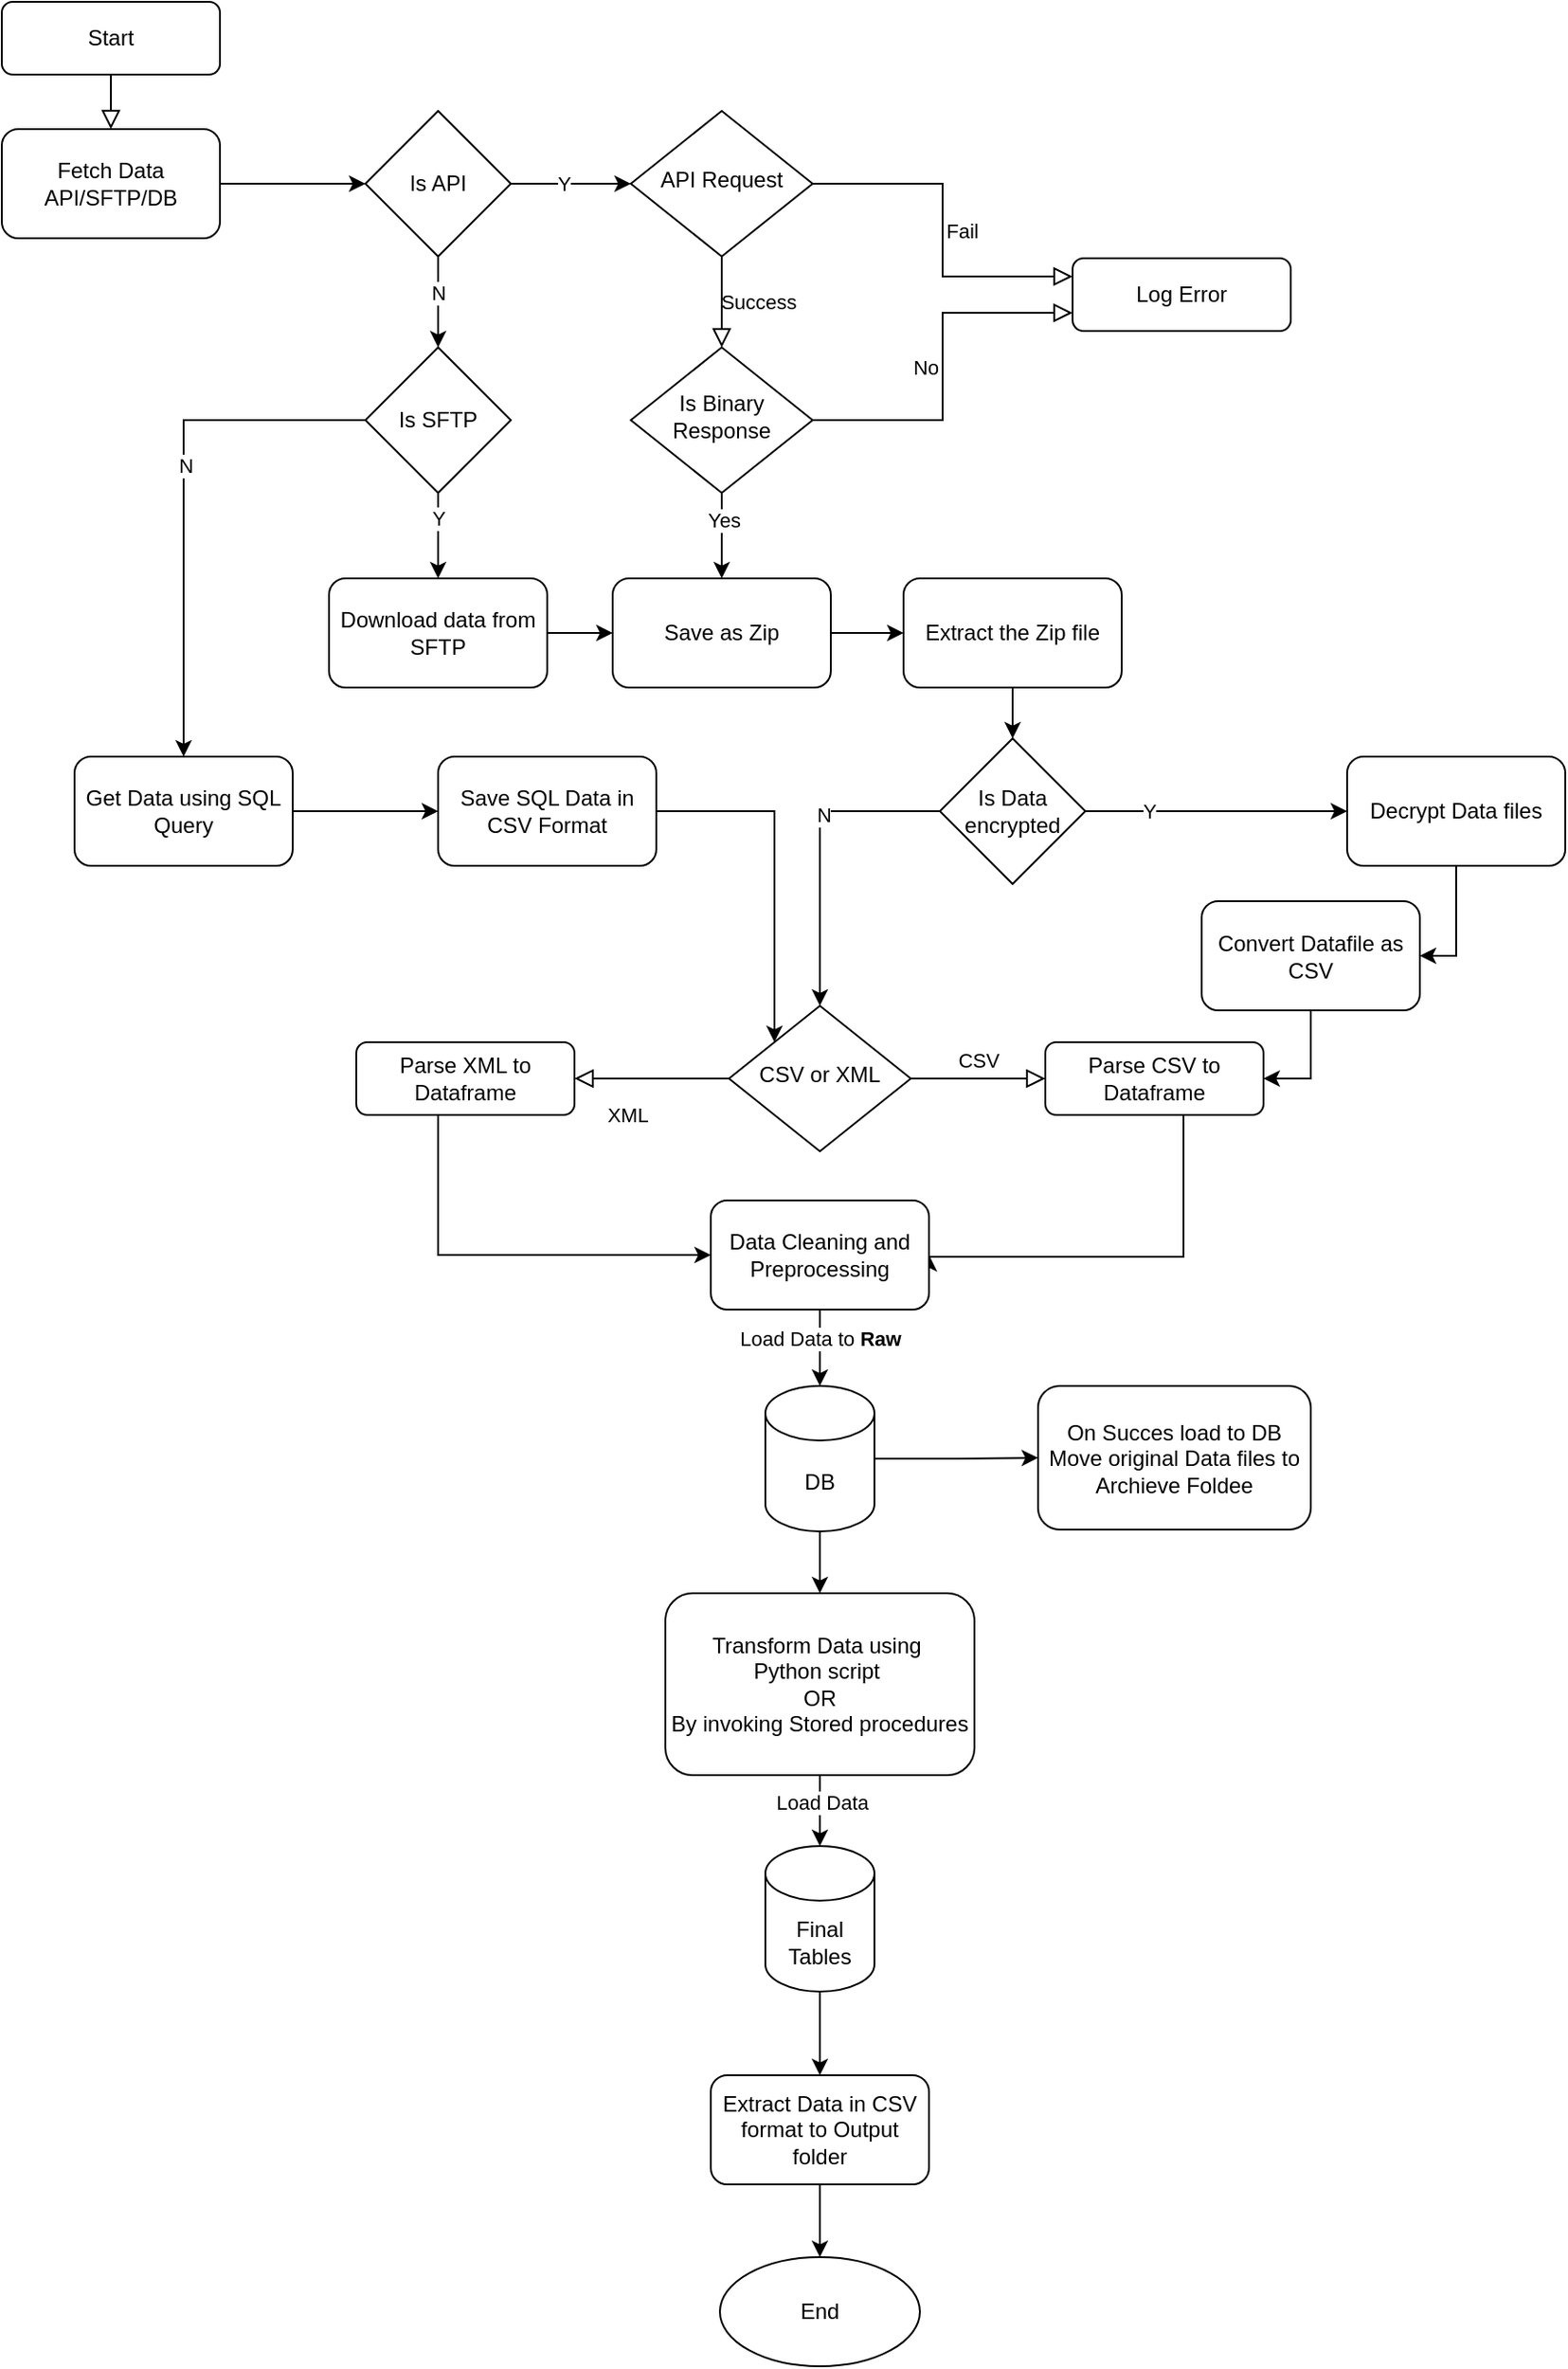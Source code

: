 <mxfile version="25.0.1">
  <diagram id="C5RBs43oDa-KdzZeNtuy" name="Page-1">
    <mxGraphModel dx="1242" dy="780" grid="1" gridSize="10" guides="1" tooltips="1" connect="1" arrows="1" fold="1" page="1" pageScale="1" pageWidth="827" pageHeight="1169" math="0" shadow="0">
      <root>
        <mxCell id="WIyWlLk6GJQsqaUBKTNV-0" />
        <mxCell id="WIyWlLk6GJQsqaUBKTNV-1" parent="WIyWlLk6GJQsqaUBKTNV-0" />
        <mxCell id="WIyWlLk6GJQsqaUBKTNV-2" value="" style="rounded=0;html=1;jettySize=auto;orthogonalLoop=1;fontSize=11;endArrow=block;endFill=0;endSize=8;strokeWidth=1;shadow=0;labelBackgroundColor=none;edgeStyle=orthogonalEdgeStyle;entryX=0.5;entryY=0;entryDx=0;entryDy=0;" parent="WIyWlLk6GJQsqaUBKTNV-1" source="WIyWlLk6GJQsqaUBKTNV-3" target="ON_xVF4CwLUAhyaOUKDL-0" edge="1">
          <mxGeometry relative="1" as="geometry" />
        </mxCell>
        <mxCell id="WIyWlLk6GJQsqaUBKTNV-3" value="Start" style="rounded=1;whiteSpace=wrap;html=1;fontSize=12;glass=0;strokeWidth=1;shadow=0;" parent="WIyWlLk6GJQsqaUBKTNV-1" vertex="1">
          <mxGeometry x="50" y="30" width="120" height="40" as="geometry" />
        </mxCell>
        <mxCell id="WIyWlLk6GJQsqaUBKTNV-4" value="Success" style="rounded=0;html=1;jettySize=auto;orthogonalLoop=1;fontSize=11;endArrow=block;endFill=0;endSize=8;strokeWidth=1;shadow=0;labelBackgroundColor=none;edgeStyle=orthogonalEdgeStyle;" parent="WIyWlLk6GJQsqaUBKTNV-1" source="WIyWlLk6GJQsqaUBKTNV-6" target="qupqHcWPg421VTkxKgoq-2" edge="1">
          <mxGeometry y="20" relative="1" as="geometry">
            <mxPoint as="offset" />
          </mxGeometry>
        </mxCell>
        <mxCell id="WIyWlLk6GJQsqaUBKTNV-5" value="Fail" style="edgeStyle=orthogonalEdgeStyle;rounded=0;html=1;jettySize=auto;orthogonalLoop=1;fontSize=11;endArrow=block;endFill=0;endSize=8;strokeWidth=1;shadow=0;labelBackgroundColor=none;entryX=0;entryY=0.25;entryDx=0;entryDy=0;" parent="WIyWlLk6GJQsqaUBKTNV-1" source="WIyWlLk6GJQsqaUBKTNV-6" target="WIyWlLk6GJQsqaUBKTNV-7" edge="1">
          <mxGeometry y="10" relative="1" as="geometry">
            <mxPoint as="offset" />
          </mxGeometry>
        </mxCell>
        <mxCell id="WIyWlLk6GJQsqaUBKTNV-6" value="API Request" style="rhombus;whiteSpace=wrap;html=1;shadow=0;fontFamily=Helvetica;fontSize=12;align=center;strokeWidth=1;spacing=6;spacingTop=-4;" parent="WIyWlLk6GJQsqaUBKTNV-1" vertex="1">
          <mxGeometry x="396" y="90" width="100" height="80" as="geometry" />
        </mxCell>
        <mxCell id="WIyWlLk6GJQsqaUBKTNV-7" value="Log Error" style="rounded=1;whiteSpace=wrap;html=1;fontSize=12;glass=0;strokeWidth=1;shadow=0;" parent="WIyWlLk6GJQsqaUBKTNV-1" vertex="1">
          <mxGeometry x="639" y="171" width="120" height="40" as="geometry" />
        </mxCell>
        <mxCell id="WIyWlLk6GJQsqaUBKTNV-8" value="XML" style="rounded=0;html=1;jettySize=auto;orthogonalLoop=1;fontSize=11;endArrow=block;endFill=0;endSize=8;strokeWidth=1;shadow=0;labelBackgroundColor=none;edgeStyle=orthogonalEdgeStyle;" parent="WIyWlLk6GJQsqaUBKTNV-1" source="WIyWlLk6GJQsqaUBKTNV-10" target="WIyWlLk6GJQsqaUBKTNV-11" edge="1">
          <mxGeometry x="0.333" y="20" relative="1" as="geometry">
            <mxPoint as="offset" />
          </mxGeometry>
        </mxCell>
        <mxCell id="WIyWlLk6GJQsqaUBKTNV-9" value="CSV" style="edgeStyle=orthogonalEdgeStyle;rounded=0;html=1;jettySize=auto;orthogonalLoop=1;fontSize=11;endArrow=block;endFill=0;endSize=8;strokeWidth=1;shadow=0;labelBackgroundColor=none;" parent="WIyWlLk6GJQsqaUBKTNV-1" source="WIyWlLk6GJQsqaUBKTNV-10" target="WIyWlLk6GJQsqaUBKTNV-12" edge="1">
          <mxGeometry y="10" relative="1" as="geometry">
            <mxPoint as="offset" />
          </mxGeometry>
        </mxCell>
        <mxCell id="WIyWlLk6GJQsqaUBKTNV-10" value="CSV or XML" style="rhombus;whiteSpace=wrap;html=1;shadow=0;fontFamily=Helvetica;fontSize=12;align=center;strokeWidth=1;spacing=6;spacingTop=-4;" parent="WIyWlLk6GJQsqaUBKTNV-1" vertex="1">
          <mxGeometry x="450" y="582" width="100" height="80" as="geometry" />
        </mxCell>
        <mxCell id="ON_xVF4CwLUAhyaOUKDL-30" style="edgeStyle=orthogonalEdgeStyle;rounded=0;orthogonalLoop=1;jettySize=auto;html=1;entryX=0;entryY=0.5;entryDx=0;entryDy=0;" parent="WIyWlLk6GJQsqaUBKTNV-1" source="WIyWlLk6GJQsqaUBKTNV-11" target="lzUQdhj4amosFNwFvth0-2" edge="1">
          <mxGeometry relative="1" as="geometry">
            <Array as="points">
              <mxPoint x="290" y="719" />
            </Array>
          </mxGeometry>
        </mxCell>
        <mxCell id="WIyWlLk6GJQsqaUBKTNV-11" value="Parse XML to Dataframe" style="rounded=1;whiteSpace=wrap;html=1;fontSize=12;glass=0;strokeWidth=1;shadow=0;" parent="WIyWlLk6GJQsqaUBKTNV-1" vertex="1">
          <mxGeometry x="245" y="602" width="120" height="40" as="geometry" />
        </mxCell>
        <mxCell id="lzUQdhj4amosFNwFvth0-3" style="edgeStyle=orthogonalEdgeStyle;rounded=0;orthogonalLoop=1;jettySize=auto;html=1;entryX=1;entryY=0.5;entryDx=0;entryDy=0;" parent="WIyWlLk6GJQsqaUBKTNV-1" source="WIyWlLk6GJQsqaUBKTNV-12" target="lzUQdhj4amosFNwFvth0-2" edge="1">
          <mxGeometry relative="1" as="geometry">
            <Array as="points">
              <mxPoint x="700" y="720" />
            </Array>
          </mxGeometry>
        </mxCell>
        <mxCell id="WIyWlLk6GJQsqaUBKTNV-12" value="Parse CSV to Dataframe" style="rounded=1;whiteSpace=wrap;html=1;fontSize=12;glass=0;strokeWidth=1;shadow=0;" parent="WIyWlLk6GJQsqaUBKTNV-1" vertex="1">
          <mxGeometry x="624" y="602" width="120" height="40" as="geometry" />
        </mxCell>
        <mxCell id="lzUQdhj4amosFNwFvth0-1" style="edgeStyle=orthogonalEdgeStyle;rounded=0;orthogonalLoop=1;jettySize=auto;html=1;" parent="WIyWlLk6GJQsqaUBKTNV-1" source="qupqHcWPg421VTkxKgoq-0" target="lzUQdhj4amosFNwFvth0-0" edge="1">
          <mxGeometry relative="1" as="geometry" />
        </mxCell>
        <mxCell id="qupqHcWPg421VTkxKgoq-0" value="Save as Zip" style="rounded=1;whiteSpace=wrap;html=1;" parent="WIyWlLk6GJQsqaUBKTNV-1" vertex="1">
          <mxGeometry x="386" y="347" width="120" height="60" as="geometry" />
        </mxCell>
        <mxCell id="qupqHcWPg421VTkxKgoq-7" style="edgeStyle=orthogonalEdgeStyle;rounded=0;orthogonalLoop=1;jettySize=auto;html=1;entryX=0.5;entryY=0;entryDx=0;entryDy=0;" parent="WIyWlLk6GJQsqaUBKTNV-1" source="qupqHcWPg421VTkxKgoq-2" target="qupqHcWPg421VTkxKgoq-0" edge="1">
          <mxGeometry relative="1" as="geometry" />
        </mxCell>
        <mxCell id="qupqHcWPg421VTkxKgoq-10" value="Yes" style="edgeLabel;html=1;align=center;verticalAlign=middle;resizable=0;points=[];" parent="qupqHcWPg421VTkxKgoq-7" vertex="1" connectable="0">
          <mxGeometry x="-0.36" y="1" relative="1" as="geometry">
            <mxPoint as="offset" />
          </mxGeometry>
        </mxCell>
        <mxCell id="qupqHcWPg421VTkxKgoq-2" value="Is Binary Response" style="rhombus;whiteSpace=wrap;html=1;shadow=0;fontFamily=Helvetica;fontSize=12;align=center;strokeWidth=1;spacing=6;spacingTop=-4;" parent="WIyWlLk6GJQsqaUBKTNV-1" vertex="1">
          <mxGeometry x="396" y="220" width="100" height="80" as="geometry" />
        </mxCell>
        <mxCell id="qupqHcWPg421VTkxKgoq-4" value="No" style="edgeStyle=orthogonalEdgeStyle;rounded=0;html=1;jettySize=auto;orthogonalLoop=1;fontSize=11;endArrow=block;endFill=0;endSize=8;strokeWidth=1;shadow=0;labelBackgroundColor=none;exitX=1;exitY=0.5;exitDx=0;exitDy=0;entryX=0;entryY=0.75;entryDx=0;entryDy=0;" parent="WIyWlLk6GJQsqaUBKTNV-1" source="qupqHcWPg421VTkxKgoq-2" target="WIyWlLk6GJQsqaUBKTNV-7" edge="1">
          <mxGeometry y="10" relative="1" as="geometry">
            <mxPoint as="offset" />
            <mxPoint x="310" y="340" as="sourcePoint" />
            <mxPoint x="360" y="340" as="targetPoint" />
          </mxGeometry>
        </mxCell>
        <mxCell id="ON_xVF4CwLUAhyaOUKDL-32" style="edgeStyle=orthogonalEdgeStyle;rounded=0;orthogonalLoop=1;jettySize=auto;html=1;entryX=0.5;entryY=0;entryDx=0;entryDy=0;" parent="WIyWlLk6GJQsqaUBKTNV-1" source="lzUQdhj4amosFNwFvth0-0" target="ON_xVF4CwLUAhyaOUKDL-31" edge="1">
          <mxGeometry relative="1" as="geometry" />
        </mxCell>
        <mxCell id="lzUQdhj4amosFNwFvth0-0" value="Extract the Zip file" style="rounded=1;whiteSpace=wrap;html=1;" parent="WIyWlLk6GJQsqaUBKTNV-1" vertex="1">
          <mxGeometry x="546" y="347" width="120" height="60" as="geometry" />
        </mxCell>
        <mxCell id="lzUQdhj4amosFNwFvth0-2" value="Data Cleaning and Preprocessing" style="rounded=1;whiteSpace=wrap;html=1;" parent="WIyWlLk6GJQsqaUBKTNV-1" vertex="1">
          <mxGeometry x="440" y="689" width="120" height="60" as="geometry" />
        </mxCell>
        <mxCell id="ON_xVF4CwLUAhyaOUKDL-23" style="edgeStyle=orthogonalEdgeStyle;rounded=0;orthogonalLoop=1;jettySize=auto;html=1;entryX=0.5;entryY=0;entryDx=0;entryDy=0;" parent="WIyWlLk6GJQsqaUBKTNV-1" source="lzUQdhj4amosFNwFvth0-6" target="ON_xVF4CwLUAhyaOUKDL-22" edge="1">
          <mxGeometry relative="1" as="geometry" />
        </mxCell>
        <mxCell id="PGYYXmX-QJA-28GfTCRw-6" style="edgeStyle=orthogonalEdgeStyle;rounded=0;orthogonalLoop=1;jettySize=auto;html=1;entryX=0;entryY=0.5;entryDx=0;entryDy=0;" edge="1" parent="WIyWlLk6GJQsqaUBKTNV-1" source="lzUQdhj4amosFNwFvth0-6" target="PGYYXmX-QJA-28GfTCRw-5">
          <mxGeometry relative="1" as="geometry" />
        </mxCell>
        <mxCell id="lzUQdhj4amosFNwFvth0-6" value="DB" style="shape=cylinder3;whiteSpace=wrap;html=1;boundedLbl=1;backgroundOutline=1;size=15;" parent="WIyWlLk6GJQsqaUBKTNV-1" vertex="1">
          <mxGeometry x="470" y="791" width="60" height="80" as="geometry" />
        </mxCell>
        <mxCell id="lzUQdhj4amosFNwFvth0-7" style="edgeStyle=orthogonalEdgeStyle;rounded=0;orthogonalLoop=1;jettySize=auto;html=1;entryX=0.5;entryY=0;entryDx=0;entryDy=0;entryPerimeter=0;" parent="WIyWlLk6GJQsqaUBKTNV-1" source="lzUQdhj4amosFNwFvth0-2" target="lzUQdhj4amosFNwFvth0-6" edge="1">
          <mxGeometry relative="1" as="geometry" />
        </mxCell>
        <mxCell id="lzUQdhj4amosFNwFvth0-8" value="Load Data to &lt;b&gt;Raw&lt;/b&gt;" style="edgeLabel;html=1;align=center;verticalAlign=middle;resizable=0;points=[];" parent="lzUQdhj4amosFNwFvth0-7" vertex="1" connectable="0">
          <mxGeometry x="-0.229" relative="1" as="geometry">
            <mxPoint as="offset" />
          </mxGeometry>
        </mxCell>
        <mxCell id="ON_xVF4CwLUAhyaOUKDL-1" style="edgeStyle=orthogonalEdgeStyle;rounded=0;orthogonalLoop=1;jettySize=auto;html=1;entryX=0;entryY=0.5;entryDx=0;entryDy=0;" parent="WIyWlLk6GJQsqaUBKTNV-1" source="ON_xVF4CwLUAhyaOUKDL-0" target="ON_xVF4CwLUAhyaOUKDL-4" edge="1">
          <mxGeometry relative="1" as="geometry" />
        </mxCell>
        <mxCell id="ON_xVF4CwLUAhyaOUKDL-0" value="Fetch Data&lt;br&gt;API/SFTP/DB" style="rounded=1;whiteSpace=wrap;html=1;" parent="WIyWlLk6GJQsqaUBKTNV-1" vertex="1">
          <mxGeometry x="50" y="100" width="120" height="60" as="geometry" />
        </mxCell>
        <mxCell id="ON_xVF4CwLUAhyaOUKDL-16" style="edgeStyle=orthogonalEdgeStyle;rounded=0;orthogonalLoop=1;jettySize=auto;html=1;entryX=0;entryY=0.5;entryDx=0;entryDy=0;" parent="WIyWlLk6GJQsqaUBKTNV-1" source="ON_xVF4CwLUAhyaOUKDL-3" target="ON_xVF4CwLUAhyaOUKDL-15" edge="1">
          <mxGeometry relative="1" as="geometry" />
        </mxCell>
        <mxCell id="ON_xVF4CwLUAhyaOUKDL-3" value="Get Data using SQL Query" style="rounded=1;whiteSpace=wrap;html=1;" parent="WIyWlLk6GJQsqaUBKTNV-1" vertex="1">
          <mxGeometry x="90" y="445" width="120" height="60" as="geometry" />
        </mxCell>
        <mxCell id="ON_xVF4CwLUAhyaOUKDL-5" style="edgeStyle=orthogonalEdgeStyle;rounded=0;orthogonalLoop=1;jettySize=auto;html=1;entryX=0;entryY=0.5;entryDx=0;entryDy=0;" parent="WIyWlLk6GJQsqaUBKTNV-1" source="ON_xVF4CwLUAhyaOUKDL-4" target="WIyWlLk6GJQsqaUBKTNV-6" edge="1">
          <mxGeometry relative="1" as="geometry" />
        </mxCell>
        <mxCell id="ON_xVF4CwLUAhyaOUKDL-6" value="Y" style="edgeLabel;html=1;align=center;verticalAlign=middle;resizable=0;points=[];" parent="ON_xVF4CwLUAhyaOUKDL-5" vertex="1" connectable="0">
          <mxGeometry x="-0.135" relative="1" as="geometry">
            <mxPoint as="offset" />
          </mxGeometry>
        </mxCell>
        <mxCell id="ON_xVF4CwLUAhyaOUKDL-9" style="edgeStyle=orthogonalEdgeStyle;rounded=0;orthogonalLoop=1;jettySize=auto;html=1;entryX=0.5;entryY=0;entryDx=0;entryDy=0;" parent="WIyWlLk6GJQsqaUBKTNV-1" source="ON_xVF4CwLUAhyaOUKDL-4" target="ON_xVF4CwLUAhyaOUKDL-7" edge="1">
          <mxGeometry relative="1" as="geometry" />
        </mxCell>
        <mxCell id="ON_xVF4CwLUAhyaOUKDL-12" value="N" style="edgeLabel;html=1;align=center;verticalAlign=middle;resizable=0;points=[];" parent="ON_xVF4CwLUAhyaOUKDL-9" vertex="1" connectable="0">
          <mxGeometry x="-0.215" relative="1" as="geometry">
            <mxPoint as="offset" />
          </mxGeometry>
        </mxCell>
        <mxCell id="ON_xVF4CwLUAhyaOUKDL-4" value="Is API" style="rhombus;whiteSpace=wrap;html=1;" parent="WIyWlLk6GJQsqaUBKTNV-1" vertex="1">
          <mxGeometry x="250" y="90" width="80" height="80" as="geometry" />
        </mxCell>
        <mxCell id="ON_xVF4CwLUAhyaOUKDL-10" style="edgeStyle=orthogonalEdgeStyle;rounded=0;orthogonalLoop=1;jettySize=auto;html=1;entryX=0.5;entryY=0;entryDx=0;entryDy=0;exitX=0.5;exitY=1;exitDx=0;exitDy=0;" parent="WIyWlLk6GJQsqaUBKTNV-1" source="ON_xVF4CwLUAhyaOUKDL-7" target="ON_xVF4CwLUAhyaOUKDL-20" edge="1">
          <mxGeometry relative="1" as="geometry" />
        </mxCell>
        <mxCell id="ON_xVF4CwLUAhyaOUKDL-11" value="Y" style="edgeLabel;html=1;align=center;verticalAlign=middle;resizable=0;points=[];" parent="ON_xVF4CwLUAhyaOUKDL-10" vertex="1" connectable="0">
          <mxGeometry x="-0.399" relative="1" as="geometry">
            <mxPoint as="offset" />
          </mxGeometry>
        </mxCell>
        <mxCell id="ON_xVF4CwLUAhyaOUKDL-13" style="edgeStyle=orthogonalEdgeStyle;rounded=0;orthogonalLoop=1;jettySize=auto;html=1;entryX=0.5;entryY=0;entryDx=0;entryDy=0;exitX=0;exitY=0.5;exitDx=0;exitDy=0;" parent="WIyWlLk6GJQsqaUBKTNV-1" source="ON_xVF4CwLUAhyaOUKDL-7" target="ON_xVF4CwLUAhyaOUKDL-3" edge="1">
          <mxGeometry relative="1" as="geometry" />
        </mxCell>
        <mxCell id="ON_xVF4CwLUAhyaOUKDL-19" value="N" style="edgeLabel;html=1;align=center;verticalAlign=middle;resizable=0;points=[];" parent="ON_xVF4CwLUAhyaOUKDL-13" vertex="1" connectable="0">
          <mxGeometry x="-0.127" y="1" relative="1" as="geometry">
            <mxPoint as="offset" />
          </mxGeometry>
        </mxCell>
        <mxCell id="ON_xVF4CwLUAhyaOUKDL-7" value="Is SFTP" style="rhombus;whiteSpace=wrap;html=1;" parent="WIyWlLk6GJQsqaUBKTNV-1" vertex="1">
          <mxGeometry x="250" y="220" width="80" height="80" as="geometry" />
        </mxCell>
        <mxCell id="ON_xVF4CwLUAhyaOUKDL-17" style="edgeStyle=orthogonalEdgeStyle;rounded=0;orthogonalLoop=1;jettySize=auto;html=1;entryX=0;entryY=0;entryDx=0;entryDy=0;" parent="WIyWlLk6GJQsqaUBKTNV-1" source="ON_xVF4CwLUAhyaOUKDL-15" target="WIyWlLk6GJQsqaUBKTNV-10" edge="1">
          <mxGeometry relative="1" as="geometry" />
        </mxCell>
        <mxCell id="ON_xVF4CwLUAhyaOUKDL-15" value="Save SQL Data in CSV Format" style="rounded=1;whiteSpace=wrap;html=1;" parent="WIyWlLk6GJQsqaUBKTNV-1" vertex="1">
          <mxGeometry x="290" y="445" width="120" height="60" as="geometry" />
        </mxCell>
        <mxCell id="ON_xVF4CwLUAhyaOUKDL-21" style="edgeStyle=orthogonalEdgeStyle;rounded=0;orthogonalLoop=1;jettySize=auto;html=1;entryX=0;entryY=0.5;entryDx=0;entryDy=0;" parent="WIyWlLk6GJQsqaUBKTNV-1" source="ON_xVF4CwLUAhyaOUKDL-20" target="qupqHcWPg421VTkxKgoq-0" edge="1">
          <mxGeometry relative="1" as="geometry" />
        </mxCell>
        <mxCell id="ON_xVF4CwLUAhyaOUKDL-20" value="Download data from SFTP" style="rounded=1;whiteSpace=wrap;html=1;" parent="WIyWlLk6GJQsqaUBKTNV-1" vertex="1">
          <mxGeometry x="230" y="347" width="120" height="60" as="geometry" />
        </mxCell>
        <mxCell id="ON_xVF4CwLUAhyaOUKDL-22" value="Transform Data using&amp;nbsp;&lt;div&gt;Python script&amp;nbsp;&lt;/div&gt;&lt;div&gt;OR&lt;br&gt;By invoking Stored procedures&lt;/div&gt;" style="rounded=1;whiteSpace=wrap;html=1;" parent="WIyWlLk6GJQsqaUBKTNV-1" vertex="1">
          <mxGeometry x="415" y="905" width="170" height="100" as="geometry" />
        </mxCell>
        <mxCell id="ON_xVF4CwLUAhyaOUKDL-27" style="edgeStyle=orthogonalEdgeStyle;rounded=0;orthogonalLoop=1;jettySize=auto;html=1;entryX=0.5;entryY=0;entryDx=0;entryDy=0;" parent="WIyWlLk6GJQsqaUBKTNV-1" source="ON_xVF4CwLUAhyaOUKDL-24" target="PGYYXmX-QJA-28GfTCRw-3" edge="1">
          <mxGeometry relative="1" as="geometry" />
        </mxCell>
        <mxCell id="ON_xVF4CwLUAhyaOUKDL-24" value="Final Tables" style="shape=cylinder3;whiteSpace=wrap;html=1;boundedLbl=1;backgroundOutline=1;size=15;" parent="WIyWlLk6GJQsqaUBKTNV-1" vertex="1">
          <mxGeometry x="470" y="1044" width="60" height="80" as="geometry" />
        </mxCell>
        <mxCell id="ON_xVF4CwLUAhyaOUKDL-25" style="edgeStyle=orthogonalEdgeStyle;rounded=0;orthogonalLoop=1;jettySize=auto;html=1;entryX=0.5;entryY=0;entryDx=0;entryDy=0;entryPerimeter=0;" parent="WIyWlLk6GJQsqaUBKTNV-1" source="ON_xVF4CwLUAhyaOUKDL-22" target="ON_xVF4CwLUAhyaOUKDL-24" edge="1">
          <mxGeometry relative="1" as="geometry" />
        </mxCell>
        <mxCell id="ON_xVF4CwLUAhyaOUKDL-29" value="Load Data" style="edgeLabel;html=1;align=center;verticalAlign=middle;resizable=0;points=[];" parent="ON_xVF4CwLUAhyaOUKDL-25" vertex="1" connectable="0">
          <mxGeometry x="-0.302" y="1" relative="1" as="geometry">
            <mxPoint as="offset" />
          </mxGeometry>
        </mxCell>
        <mxCell id="ON_xVF4CwLUAhyaOUKDL-26" value="End" style="ellipse;whiteSpace=wrap;html=1;" parent="WIyWlLk6GJQsqaUBKTNV-1" vertex="1">
          <mxGeometry x="445" y="1270" width="110" height="60" as="geometry" />
        </mxCell>
        <mxCell id="ON_xVF4CwLUAhyaOUKDL-33" style="edgeStyle=orthogonalEdgeStyle;rounded=0;orthogonalLoop=1;jettySize=auto;html=1;entryX=0.5;entryY=0;entryDx=0;entryDy=0;" parent="WIyWlLk6GJQsqaUBKTNV-1" source="ON_xVF4CwLUAhyaOUKDL-31" target="WIyWlLk6GJQsqaUBKTNV-10" edge="1">
          <mxGeometry relative="1" as="geometry" />
        </mxCell>
        <mxCell id="ON_xVF4CwLUAhyaOUKDL-37" value="N" style="edgeLabel;html=1;align=center;verticalAlign=middle;resizable=0;points=[];" parent="ON_xVF4CwLUAhyaOUKDL-33" vertex="1" connectable="0">
          <mxGeometry x="-0.216" y="2" relative="1" as="geometry">
            <mxPoint as="offset" />
          </mxGeometry>
        </mxCell>
        <mxCell id="ON_xVF4CwLUAhyaOUKDL-35" style="edgeStyle=orthogonalEdgeStyle;rounded=0;orthogonalLoop=1;jettySize=auto;html=1;entryX=0;entryY=0.5;entryDx=0;entryDy=0;" parent="WIyWlLk6GJQsqaUBKTNV-1" source="ON_xVF4CwLUAhyaOUKDL-31" target="ON_xVF4CwLUAhyaOUKDL-34" edge="1">
          <mxGeometry relative="1" as="geometry" />
        </mxCell>
        <mxCell id="ON_xVF4CwLUAhyaOUKDL-38" value="Y" style="edgeLabel;html=1;align=center;verticalAlign=middle;resizable=0;points=[];" parent="ON_xVF4CwLUAhyaOUKDL-35" vertex="1" connectable="0">
          <mxGeometry x="-0.515" relative="1" as="geometry">
            <mxPoint as="offset" />
          </mxGeometry>
        </mxCell>
        <mxCell id="ON_xVF4CwLUAhyaOUKDL-31" value="Is Data encrypted" style="rhombus;whiteSpace=wrap;html=1;" parent="WIyWlLk6GJQsqaUBKTNV-1" vertex="1">
          <mxGeometry x="566" y="435" width="80" height="80" as="geometry" />
        </mxCell>
        <mxCell id="PGYYXmX-QJA-28GfTCRw-1" style="edgeStyle=orthogonalEdgeStyle;rounded=0;orthogonalLoop=1;jettySize=auto;html=1;entryX=1;entryY=0.5;entryDx=0;entryDy=0;" edge="1" parent="WIyWlLk6GJQsqaUBKTNV-1" source="ON_xVF4CwLUAhyaOUKDL-34" target="PGYYXmX-QJA-28GfTCRw-0">
          <mxGeometry relative="1" as="geometry" />
        </mxCell>
        <mxCell id="ON_xVF4CwLUAhyaOUKDL-34" value="Decrypt Data files" style="rounded=1;whiteSpace=wrap;html=1;" parent="WIyWlLk6GJQsqaUBKTNV-1" vertex="1">
          <mxGeometry x="790" y="445" width="120" height="60" as="geometry" />
        </mxCell>
        <mxCell id="PGYYXmX-QJA-28GfTCRw-2" style="edgeStyle=orthogonalEdgeStyle;rounded=0;orthogonalLoop=1;jettySize=auto;html=1;entryX=1;entryY=0.5;entryDx=0;entryDy=0;" edge="1" parent="WIyWlLk6GJQsqaUBKTNV-1" source="PGYYXmX-QJA-28GfTCRw-0" target="WIyWlLk6GJQsqaUBKTNV-12">
          <mxGeometry relative="1" as="geometry" />
        </mxCell>
        <mxCell id="PGYYXmX-QJA-28GfTCRw-0" value="Convert Datafile as CSV" style="rounded=1;whiteSpace=wrap;html=1;" vertex="1" parent="WIyWlLk6GJQsqaUBKTNV-1">
          <mxGeometry x="710" y="524.5" width="120" height="60" as="geometry" />
        </mxCell>
        <mxCell id="PGYYXmX-QJA-28GfTCRw-4" style="edgeStyle=orthogonalEdgeStyle;rounded=0;orthogonalLoop=1;jettySize=auto;html=1;entryX=0.5;entryY=0;entryDx=0;entryDy=0;" edge="1" parent="WIyWlLk6GJQsqaUBKTNV-1" source="PGYYXmX-QJA-28GfTCRw-3" target="ON_xVF4CwLUAhyaOUKDL-26">
          <mxGeometry relative="1" as="geometry" />
        </mxCell>
        <mxCell id="PGYYXmX-QJA-28GfTCRw-3" value="Extract Data in CSV format to Output folder" style="rounded=1;whiteSpace=wrap;html=1;" vertex="1" parent="WIyWlLk6GJQsqaUBKTNV-1">
          <mxGeometry x="440" y="1170" width="120" height="60" as="geometry" />
        </mxCell>
        <mxCell id="PGYYXmX-QJA-28GfTCRw-5" value="On Succes load to DB&lt;br&gt;Move original Data files to Archieve Foldee" style="rounded=1;whiteSpace=wrap;html=1;" vertex="1" parent="WIyWlLk6GJQsqaUBKTNV-1">
          <mxGeometry x="620" y="791" width="150" height="79" as="geometry" />
        </mxCell>
      </root>
    </mxGraphModel>
  </diagram>
</mxfile>
